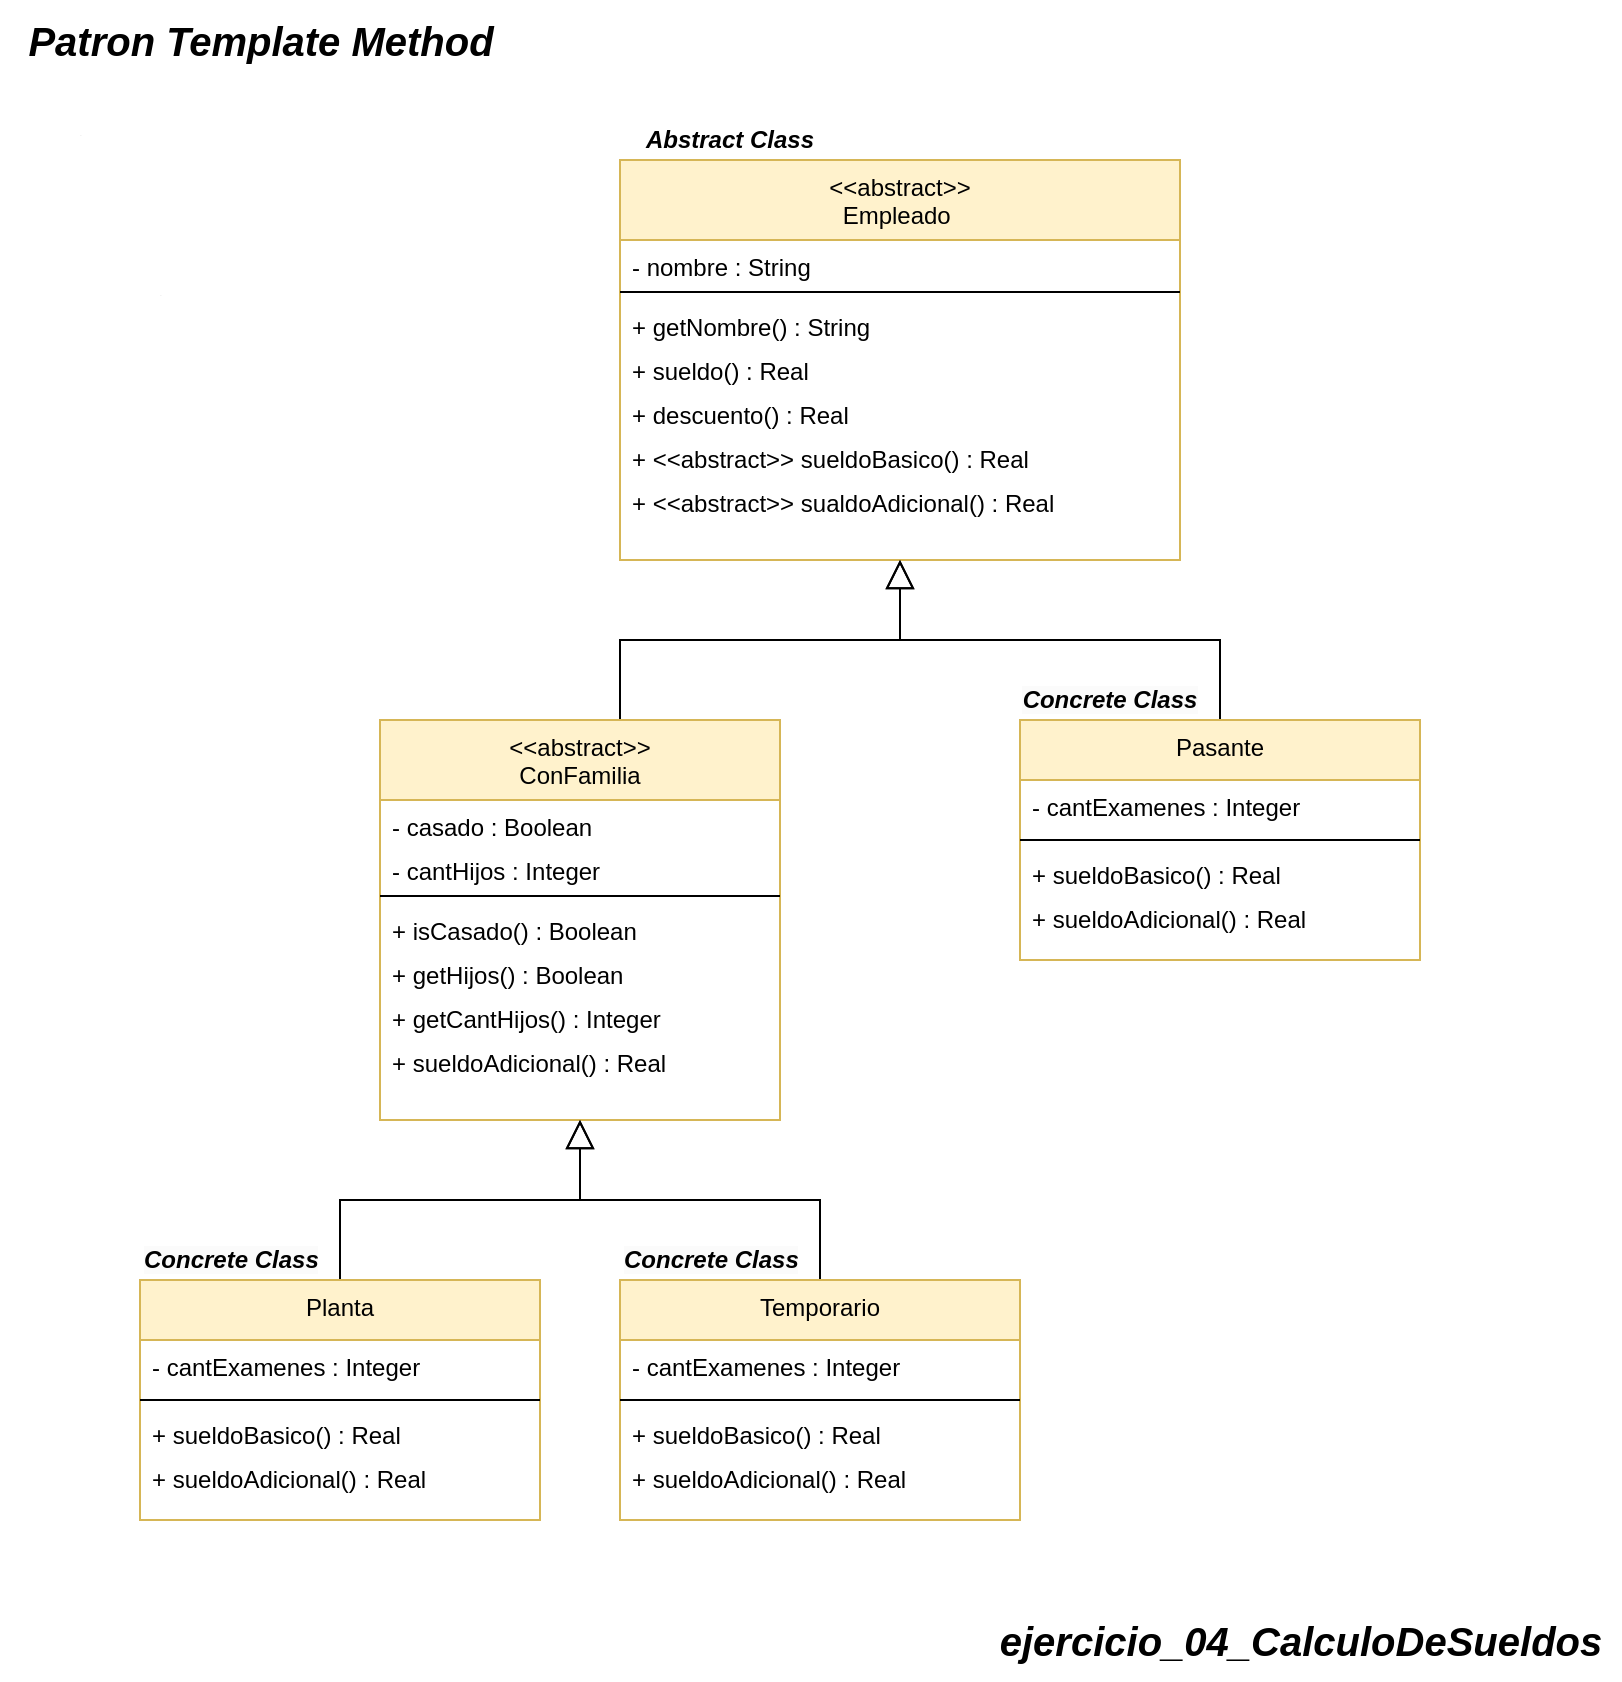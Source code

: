 <mxfile version="24.6.3" type="google">
  <diagram name="Page-1" id="ZKP97hUA9BaVZFnZbp1n">
    <mxGraphModel grid="1" page="1" gridSize="10" guides="1" tooltips="1" connect="1" arrows="1" fold="1" pageScale="1" pageWidth="850" pageHeight="1100" math="0" shadow="0">
      <root>
        <mxCell id="0" />
        <mxCell id="1" parent="0" />
        <mxCell id="osWjXlGTEOlVtq6kvsLH-1" value="&lt;span style=&quot;font-size: 20px;&quot;&gt;&lt;b&gt;&lt;i&gt;ejercicio_04_CalculoDeSueldos&lt;/i&gt;&lt;/b&gt;&lt;/span&gt;" style="text;html=1;align=center;verticalAlign=middle;resizable=0;points=[];autosize=1;strokeColor=none;fillColor=none;" vertex="1" parent="1">
          <mxGeometry x="1340" y="-1240" width="320" height="40" as="geometry" />
        </mxCell>
        <mxCell id="osWjXlGTEOlVtq6kvsLH-3" value="&lt;&lt;abstract&gt;&gt;&#xa;Empleado &#xa;" style="swimlane;fontStyle=0;align=center;verticalAlign=top;childLayout=stackLayout;horizontal=1;startSize=40;horizontalStack=0;resizeParent=1;resizeLast=0;collapsible=1;marginBottom=0;rounded=0;shadow=0;strokeWidth=1;fillColor=#fff2cc;strokeColor=#d6b656;" vertex="1" parent="1">
          <mxGeometry x="1160" y="-1960" width="280" height="200" as="geometry">
            <mxRectangle x="110" y="-20" width="160" height="26" as="alternateBounds" />
          </mxGeometry>
        </mxCell>
        <mxCell id="osWjXlGTEOlVtq6kvsLH-5" value="- nombre : String" style="text;align=left;verticalAlign=top;spacingLeft=4;spacingRight=4;overflow=hidden;rotatable=0;points=[[0,0.5],[1,0.5]];portConstraint=eastwest;rounded=0;shadow=0;html=0;" vertex="1" parent="osWjXlGTEOlVtq6kvsLH-3">
          <mxGeometry y="40" width="280" height="22" as="geometry" />
        </mxCell>
        <mxCell id="osWjXlGTEOlVtq6kvsLH-4" value="" style="line;html=1;strokeWidth=1;align=left;verticalAlign=middle;spacingTop=-1;spacingLeft=3;spacingRight=3;rotatable=0;labelPosition=right;points=[];portConstraint=eastwest;" vertex="1" parent="osWjXlGTEOlVtq6kvsLH-3">
          <mxGeometry y="62" width="280" height="8" as="geometry" />
        </mxCell>
        <mxCell id="osWjXlGTEOlVtq6kvsLH-6" value="+ getNombre() : String" style="text;align=left;verticalAlign=top;spacingLeft=4;spacingRight=4;overflow=hidden;rotatable=0;points=[[0,0.5],[1,0.5]];portConstraint=eastwest;rounded=0;shadow=0;html=0;" vertex="1" parent="osWjXlGTEOlVtq6kvsLH-3">
          <mxGeometry y="70" width="280" height="22" as="geometry" />
        </mxCell>
        <mxCell id="osWjXlGTEOlVtq6kvsLH-7" value="+ sueldo() : Real" style="text;align=left;verticalAlign=top;spacingLeft=4;spacingRight=4;overflow=hidden;rotatable=0;points=[[0,0.5],[1,0.5]];portConstraint=eastwest;rounded=0;shadow=0;html=0;" vertex="1" parent="osWjXlGTEOlVtq6kvsLH-3">
          <mxGeometry y="92" width="280" height="22" as="geometry" />
        </mxCell>
        <mxCell id="osWjXlGTEOlVtq6kvsLH-89" value="+ descuento() : Real" style="text;align=left;verticalAlign=top;spacingLeft=4;spacingRight=4;overflow=hidden;rotatable=0;points=[[0,0.5],[1,0.5]];portConstraint=eastwest;rounded=0;shadow=0;html=0;" vertex="1" parent="osWjXlGTEOlVtq6kvsLH-3">
          <mxGeometry y="114" width="280" height="22" as="geometry" />
        </mxCell>
        <mxCell id="osWjXlGTEOlVtq6kvsLH-8" value="+ &lt;&lt;abstract&gt;&gt; sueldoBasico() : Real" style="text;align=left;verticalAlign=top;spacingLeft=4;spacingRight=4;overflow=hidden;rotatable=0;points=[[0,0.5],[1,0.5]];portConstraint=eastwest;rounded=0;shadow=0;html=0;" vertex="1" parent="osWjXlGTEOlVtq6kvsLH-3">
          <mxGeometry y="136" width="280" height="22" as="geometry" />
        </mxCell>
        <mxCell id="osWjXlGTEOlVtq6kvsLH-50" value="+ &lt;&lt;abstract&gt;&gt; sualdoAdicional() : Real" style="text;align=left;verticalAlign=top;spacingLeft=4;spacingRight=4;overflow=hidden;rotatable=0;points=[[0,0.5],[1,0.5]];portConstraint=eastwest;rounded=0;shadow=0;html=0;" vertex="1" parent="osWjXlGTEOlVtq6kvsLH-3">
          <mxGeometry y="158" width="280" height="22" as="geometry" />
        </mxCell>
        <mxCell id="osWjXlGTEOlVtq6kvsLH-76" style="edgeStyle=orthogonalEdgeStyle;rounded=0;orthogonalLoop=1;jettySize=auto;html=1;endSize=12;startSize=12;endArrow=block;endFill=0;" edge="1" parent="1" source="osWjXlGTEOlVtq6kvsLH-20" target="osWjXlGTEOlVtq6kvsLH-3">
          <mxGeometry relative="1" as="geometry">
            <Array as="points">
              <mxPoint x="1460" y="-1720" />
              <mxPoint x="1300" y="-1720" />
            </Array>
          </mxGeometry>
        </mxCell>
        <mxCell id="osWjXlGTEOlVtq6kvsLH-20" value="Pasante" style="swimlane;fontStyle=0;align=center;verticalAlign=top;childLayout=stackLayout;horizontal=1;startSize=30;horizontalStack=0;resizeParent=1;resizeLast=0;collapsible=1;marginBottom=0;rounded=0;shadow=0;strokeWidth=1;fillColor=#fff2cc;strokeColor=#d6b656;" vertex="1" parent="1">
          <mxGeometry x="1360" y="-1680" width="200" height="120" as="geometry">
            <mxRectangle x="110" y="-20" width="160" height="26" as="alternateBounds" />
          </mxGeometry>
        </mxCell>
        <mxCell id="osWjXlGTEOlVtq6kvsLH-22" value="- cantExamenes : Integer" style="text;align=left;verticalAlign=top;spacingLeft=4;spacingRight=4;overflow=hidden;rotatable=0;points=[[0,0.5],[1,0.5]];portConstraint=eastwest;rounded=0;shadow=0;html=0;" vertex="1" parent="osWjXlGTEOlVtq6kvsLH-20">
          <mxGeometry y="30" width="200" height="26" as="geometry" />
        </mxCell>
        <mxCell id="osWjXlGTEOlVtq6kvsLH-21" value="" style="line;html=1;strokeWidth=1;align=left;verticalAlign=middle;spacingTop=-1;spacingLeft=3;spacingRight=3;rotatable=0;labelPosition=right;points=[];portConstraint=eastwest;" vertex="1" parent="osWjXlGTEOlVtq6kvsLH-20">
          <mxGeometry y="56" width="200" height="8" as="geometry" />
        </mxCell>
        <mxCell id="osWjXlGTEOlVtq6kvsLH-23" value="+ sueldoBasico() : Real" style="text;align=left;verticalAlign=top;spacingLeft=4;spacingRight=4;overflow=hidden;rotatable=0;points=[[0,0.5],[1,0.5]];portConstraint=eastwest;rounded=0;shadow=0;html=0;" vertex="1" parent="osWjXlGTEOlVtq6kvsLH-20">
          <mxGeometry y="64" width="200" height="22" as="geometry" />
        </mxCell>
        <mxCell id="osWjXlGTEOlVtq6kvsLH-74" value="+ sueldoAdicional() : Real" style="text;align=left;verticalAlign=top;spacingLeft=4;spacingRight=4;overflow=hidden;rotatable=0;points=[[0,0.5],[1,0.5]];portConstraint=eastwest;rounded=0;shadow=0;html=0;" vertex="1" parent="osWjXlGTEOlVtq6kvsLH-20">
          <mxGeometry y="86" width="200" height="22" as="geometry" />
        </mxCell>
        <mxCell id="osWjXlGTEOlVtq6kvsLH-25" value="&lt;span style=&quot;font-size: 20px;&quot;&gt;&lt;b&gt;&lt;i style=&quot;font-size: 1px;&quot;&gt;.&lt;/i&gt;&lt;/b&gt;&lt;/span&gt;" style="text;html=1;align=center;verticalAlign=middle;resizable=0;points=[];autosize=1;strokeColor=none;fillColor=none;" vertex="1" parent="1">
          <mxGeometry x="920" y="-1920" width="20" height="40" as="geometry" />
        </mxCell>
        <mxCell id="osWjXlGTEOlVtq6kvsLH-49" value="&lt;span style=&quot;font-size: 20px;&quot;&gt;&lt;b&gt;&lt;i style=&quot;font-size: 1px;&quot;&gt;.&lt;/i&gt;&lt;/b&gt;&lt;/span&gt;" style="text;html=1;align=center;verticalAlign=middle;resizable=0;points=[];autosize=1;strokeColor=none;fillColor=none;" vertex="1" parent="1">
          <mxGeometry x="880" y="-2000" width="20" height="40" as="geometry" />
        </mxCell>
        <mxCell id="osWjXlGTEOlVtq6kvsLH-58" style="edgeStyle=orthogonalEdgeStyle;rounded=0;orthogonalLoop=1;jettySize=auto;html=1;entryX=0.5;entryY=1;entryDx=0;entryDy=0;endSize=12;startSize=12;endArrow=block;endFill=0;" edge="1" parent="1" source="osWjXlGTEOlVtq6kvsLH-51" target="osWjXlGTEOlVtq6kvsLH-3">
          <mxGeometry relative="1" as="geometry">
            <Array as="points">
              <mxPoint x="1160" y="-1720" />
              <mxPoint x="1300" y="-1720" />
            </Array>
          </mxGeometry>
        </mxCell>
        <mxCell id="osWjXlGTEOlVtq6kvsLH-51" value="&lt;&lt;abstract&gt;&gt;&#xa;ConFamilia&#xa;" style="swimlane;fontStyle=0;align=center;verticalAlign=top;childLayout=stackLayout;horizontal=1;startSize=40;horizontalStack=0;resizeParent=1;resizeLast=0;collapsible=1;marginBottom=0;rounded=0;shadow=0;strokeWidth=1;fillColor=#fff2cc;strokeColor=#d6b656;" vertex="1" parent="1">
          <mxGeometry x="1040" y="-1680" width="200" height="200" as="geometry">
            <mxRectangle x="110" y="-20" width="160" height="26" as="alternateBounds" />
          </mxGeometry>
        </mxCell>
        <mxCell id="osWjXlGTEOlVtq6kvsLH-53" value="- casado : Boolean" style="text;align=left;verticalAlign=top;spacingLeft=4;spacingRight=4;overflow=hidden;rotatable=0;points=[[0,0.5],[1,0.5]];portConstraint=eastwest;rounded=0;shadow=0;html=0;" vertex="1" parent="osWjXlGTEOlVtq6kvsLH-51">
          <mxGeometry y="40" width="200" height="22" as="geometry" />
        </mxCell>
        <mxCell id="osWjXlGTEOlVtq6kvsLH-54" value="- cantHijos : Integer" style="text;align=left;verticalAlign=top;spacingLeft=4;spacingRight=4;overflow=hidden;rotatable=0;points=[[0,0.5],[1,0.5]];portConstraint=eastwest;rounded=0;shadow=0;html=0;" vertex="1" parent="osWjXlGTEOlVtq6kvsLH-51">
          <mxGeometry y="62" width="200" height="22" as="geometry" />
        </mxCell>
        <mxCell id="osWjXlGTEOlVtq6kvsLH-52" value="" style="line;html=1;strokeWidth=1;align=left;verticalAlign=middle;spacingTop=-1;spacingLeft=3;spacingRight=3;rotatable=0;labelPosition=right;points=[];portConstraint=eastwest;" vertex="1" parent="osWjXlGTEOlVtq6kvsLH-51">
          <mxGeometry y="84" width="200" height="8" as="geometry" />
        </mxCell>
        <mxCell id="osWjXlGTEOlVtq6kvsLH-55" value="+ isCasado() : Boolean" style="text;align=left;verticalAlign=top;spacingLeft=4;spacingRight=4;overflow=hidden;rotatable=0;points=[[0,0.5],[1,0.5]];portConstraint=eastwest;rounded=0;shadow=0;html=0;" vertex="1" parent="osWjXlGTEOlVtq6kvsLH-51">
          <mxGeometry y="92" width="200" height="22" as="geometry" />
        </mxCell>
        <mxCell id="osWjXlGTEOlVtq6kvsLH-56" value="+ getHijos() : Boolean" style="text;align=left;verticalAlign=top;spacingLeft=4;spacingRight=4;overflow=hidden;rotatable=0;points=[[0,0.5],[1,0.5]];portConstraint=eastwest;rounded=0;shadow=0;html=0;" vertex="1" parent="osWjXlGTEOlVtq6kvsLH-51">
          <mxGeometry y="114" width="200" height="22" as="geometry" />
        </mxCell>
        <mxCell id="osWjXlGTEOlVtq6kvsLH-57" value="+ getCantHijos() : Integer" style="text;align=left;verticalAlign=top;spacingLeft=4;spacingRight=4;overflow=hidden;rotatable=0;points=[[0,0.5],[1,0.5]];portConstraint=eastwest;rounded=0;shadow=0;html=0;" vertex="1" parent="osWjXlGTEOlVtq6kvsLH-51">
          <mxGeometry y="136" width="200" height="22" as="geometry" />
        </mxCell>
        <mxCell id="osWjXlGTEOlVtq6kvsLH-59" value="+ sueldoAdicional() : Real" style="text;align=left;verticalAlign=top;spacingLeft=4;spacingRight=4;overflow=hidden;rotatable=0;points=[[0,0.5],[1,0.5]];portConstraint=eastwest;rounded=0;shadow=0;html=0;" vertex="1" parent="osWjXlGTEOlVtq6kvsLH-51">
          <mxGeometry y="158" width="200" height="22" as="geometry" />
        </mxCell>
        <mxCell id="osWjXlGTEOlVtq6kvsLH-88" style="edgeStyle=orthogonalEdgeStyle;rounded=0;orthogonalLoop=1;jettySize=auto;html=1;endSize=12;startSize=12;endArrow=block;endFill=0;" edge="1" parent="1" source="osWjXlGTEOlVtq6kvsLH-77" target="osWjXlGTEOlVtq6kvsLH-51">
          <mxGeometry relative="1" as="geometry">
            <Array as="points">
              <mxPoint x="1020" y="-1440" />
              <mxPoint x="1140" y="-1440" />
            </Array>
          </mxGeometry>
        </mxCell>
        <mxCell id="osWjXlGTEOlVtq6kvsLH-77" value="Planta" style="swimlane;fontStyle=0;align=center;verticalAlign=top;childLayout=stackLayout;horizontal=1;startSize=30;horizontalStack=0;resizeParent=1;resizeLast=0;collapsible=1;marginBottom=0;rounded=0;shadow=0;strokeWidth=1;fillColor=#fff2cc;strokeColor=#d6b656;" vertex="1" parent="1">
          <mxGeometry x="920" y="-1400" width="200" height="120" as="geometry">
            <mxRectangle x="110" y="-20" width="160" height="26" as="alternateBounds" />
          </mxGeometry>
        </mxCell>
        <mxCell id="osWjXlGTEOlVtq6kvsLH-79" value="- cantExamenes : Integer" style="text;align=left;verticalAlign=top;spacingLeft=4;spacingRight=4;overflow=hidden;rotatable=0;points=[[0,0.5],[1,0.5]];portConstraint=eastwest;rounded=0;shadow=0;html=0;" vertex="1" parent="osWjXlGTEOlVtq6kvsLH-77">
          <mxGeometry y="30" width="200" height="26" as="geometry" />
        </mxCell>
        <mxCell id="osWjXlGTEOlVtq6kvsLH-78" value="" style="line;html=1;strokeWidth=1;align=left;verticalAlign=middle;spacingTop=-1;spacingLeft=3;spacingRight=3;rotatable=0;labelPosition=right;points=[];portConstraint=eastwest;" vertex="1" parent="osWjXlGTEOlVtq6kvsLH-77">
          <mxGeometry y="56" width="200" height="8" as="geometry" />
        </mxCell>
        <mxCell id="osWjXlGTEOlVtq6kvsLH-80" value="+ sueldoBasico() : Real" style="text;align=left;verticalAlign=top;spacingLeft=4;spacingRight=4;overflow=hidden;rotatable=0;points=[[0,0.5],[1,0.5]];portConstraint=eastwest;rounded=0;shadow=0;html=0;" vertex="1" parent="osWjXlGTEOlVtq6kvsLH-77">
          <mxGeometry y="64" width="200" height="22" as="geometry" />
        </mxCell>
        <mxCell id="osWjXlGTEOlVtq6kvsLH-81" value="+ sueldoAdicional() : Real" style="text;align=left;verticalAlign=top;spacingLeft=4;spacingRight=4;overflow=hidden;rotatable=0;points=[[0,0.5],[1,0.5]];portConstraint=eastwest;rounded=0;shadow=0;html=0;" vertex="1" parent="osWjXlGTEOlVtq6kvsLH-77">
          <mxGeometry y="86" width="200" height="22" as="geometry" />
        </mxCell>
        <mxCell id="osWjXlGTEOlVtq6kvsLH-87" style="edgeStyle=orthogonalEdgeStyle;rounded=0;orthogonalLoop=1;jettySize=auto;html=1;endSize=12;startSize=12;endArrow=block;endFill=0;" edge="1" parent="1" source="osWjXlGTEOlVtq6kvsLH-82" target="osWjXlGTEOlVtq6kvsLH-51">
          <mxGeometry relative="1" as="geometry">
            <Array as="points">
              <mxPoint x="1260" y="-1440" />
              <mxPoint x="1140" y="-1440" />
            </Array>
          </mxGeometry>
        </mxCell>
        <mxCell id="osWjXlGTEOlVtq6kvsLH-82" value="Temporario" style="swimlane;fontStyle=0;align=center;verticalAlign=top;childLayout=stackLayout;horizontal=1;startSize=30;horizontalStack=0;resizeParent=1;resizeLast=0;collapsible=1;marginBottom=0;rounded=0;shadow=0;strokeWidth=1;fillColor=#fff2cc;strokeColor=#d6b656;" vertex="1" parent="1">
          <mxGeometry x="1160" y="-1400" width="200" height="120" as="geometry">
            <mxRectangle x="110" y="-20" width="160" height="26" as="alternateBounds" />
          </mxGeometry>
        </mxCell>
        <mxCell id="osWjXlGTEOlVtq6kvsLH-83" value="- cantExamenes : Integer" style="text;align=left;verticalAlign=top;spacingLeft=4;spacingRight=4;overflow=hidden;rotatable=0;points=[[0,0.5],[1,0.5]];portConstraint=eastwest;rounded=0;shadow=0;html=0;" vertex="1" parent="osWjXlGTEOlVtq6kvsLH-82">
          <mxGeometry y="30" width="200" height="26" as="geometry" />
        </mxCell>
        <mxCell id="osWjXlGTEOlVtq6kvsLH-84" value="" style="line;html=1;strokeWidth=1;align=left;verticalAlign=middle;spacingTop=-1;spacingLeft=3;spacingRight=3;rotatable=0;labelPosition=right;points=[];portConstraint=eastwest;" vertex="1" parent="osWjXlGTEOlVtq6kvsLH-82">
          <mxGeometry y="56" width="200" height="8" as="geometry" />
        </mxCell>
        <mxCell id="osWjXlGTEOlVtq6kvsLH-85" value="+ sueldoBasico() : Real" style="text;align=left;verticalAlign=top;spacingLeft=4;spacingRight=4;overflow=hidden;rotatable=0;points=[[0,0.5],[1,0.5]];portConstraint=eastwest;rounded=0;shadow=0;html=0;" vertex="1" parent="osWjXlGTEOlVtq6kvsLH-82">
          <mxGeometry y="64" width="200" height="22" as="geometry" />
        </mxCell>
        <mxCell id="osWjXlGTEOlVtq6kvsLH-86" value="+ sueldoAdicional() : Real" style="text;align=left;verticalAlign=top;spacingLeft=4;spacingRight=4;overflow=hidden;rotatable=0;points=[[0,0.5],[1,0.5]];portConstraint=eastwest;rounded=0;shadow=0;html=0;" vertex="1" parent="osWjXlGTEOlVtq6kvsLH-82">
          <mxGeometry y="86" width="200" height="22" as="geometry" />
        </mxCell>
        <mxCell id="mPzS1UCIHcU0Mm5EHnNJ-1" value="&lt;b style=&quot;&quot;&gt;&lt;i&gt;&lt;font style=&quot;font-size: 20px;&quot;&gt;Patron Template Method&lt;/font&gt;&lt;/i&gt;&lt;/b&gt;" style="text;html=1;align=center;verticalAlign=middle;resizable=0;points=[];autosize=1;strokeColor=none;fillColor=none;" vertex="1" parent="1">
          <mxGeometry x="850" y="-2040" width="260" height="40" as="geometry" />
        </mxCell>
        <mxCell id="mPzS1UCIHcU0Mm5EHnNJ-2" value="&lt;font size=&quot;1&quot; style=&quot;&quot;&gt;&lt;b style=&quot;&quot;&gt;&lt;i style=&quot;font-size: 12px;&quot;&gt;Abstract Class&lt;/i&gt;&lt;/b&gt;&lt;/font&gt;" style="text;html=1;align=center;verticalAlign=middle;whiteSpace=wrap;rounded=0;" vertex="1" parent="1">
          <mxGeometry x="1160" y="-1980" width="110" height="20" as="geometry" />
        </mxCell>
        <mxCell id="mPzS1UCIHcU0Mm5EHnNJ-3" value="&lt;b style=&quot;forced-color-adjust: none; color: rgb(0, 0, 0); font-family: Helvetica; font-style: normal; font-variant-ligatures: normal; font-variant-caps: normal; letter-spacing: normal; orphans: 2; text-indent: 0px; text-transform: none; widows: 2; word-spacing: 0px; -webkit-text-stroke-width: 0px; white-space: normal; background-color: rgb(251, 251, 251); text-decoration-thickness: initial; text-decoration-style: initial; text-decoration-color: initial;&quot;&gt;&lt;i style=&quot;forced-color-adjust: none;&quot;&gt;&lt;font style=&quot;font-size: 12px;&quot;&gt;Concrete Class&lt;/font&gt;&lt;/i&gt;&lt;/b&gt;" style="text;whiteSpace=wrap;html=1;align=center;verticalAlign=middle;" vertex="1" parent="1">
          <mxGeometry x="1360" y="-1700" width="90" height="20" as="geometry" />
        </mxCell>
        <mxCell id="mPzS1UCIHcU0Mm5EHnNJ-4" value="&lt;b style=&quot;forced-color-adjust: none; color: rgb(0, 0, 0); font-family: Helvetica; font-style: normal; font-variant-ligatures: normal; font-variant-caps: normal; letter-spacing: normal; orphans: 2; text-align: center; text-indent: 0px; text-transform: none; widows: 2; word-spacing: 0px; -webkit-text-stroke-width: 0px; white-space: normal; background-color: rgb(251, 251, 251); text-decoration-thickness: initial; text-decoration-style: initial; text-decoration-color: initial;&quot;&gt;&lt;i style=&quot;forced-color-adjust: none;&quot;&gt;&lt;font style=&quot;font-size: 12px;&quot;&gt;Concrete Class&lt;/font&gt;&lt;/i&gt;&lt;/b&gt;" style="text;whiteSpace=wrap;html=1;verticalAlign=middle;" vertex="1" parent="1">
          <mxGeometry x="920" y="-1420" width="90" height="20" as="geometry" />
        </mxCell>
        <mxCell id="mPzS1UCIHcU0Mm5EHnNJ-5" value="&lt;b style=&quot;forced-color-adjust: none; color: rgb(0, 0, 0); font-family: Helvetica; font-style: normal; font-variant-ligatures: normal; font-variant-caps: normal; letter-spacing: normal; orphans: 2; text-align: center; text-indent: 0px; text-transform: none; widows: 2; word-spacing: 0px; -webkit-text-stroke-width: 0px; white-space: normal; background-color: rgb(251, 251, 251); text-decoration-thickness: initial; text-decoration-style: initial; text-decoration-color: initial;&quot;&gt;&lt;i style=&quot;forced-color-adjust: none;&quot;&gt;&lt;font style=&quot;font-size: 12px;&quot;&gt;Concrete Class&lt;/font&gt;&lt;/i&gt;&lt;/b&gt;" style="text;whiteSpace=wrap;html=1;verticalAlign=middle;" vertex="1" parent="1">
          <mxGeometry x="1160" y="-1420" width="90" height="20" as="geometry" />
        </mxCell>
      </root>
    </mxGraphModel>
  </diagram>
</mxfile>
